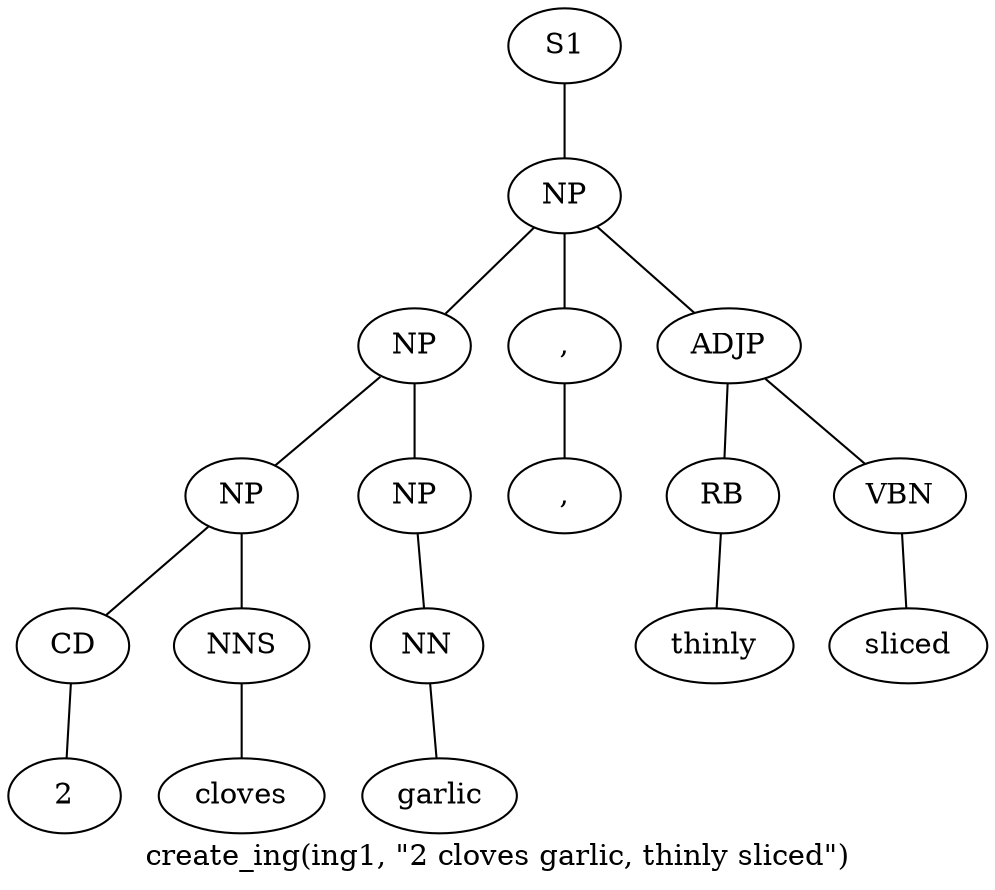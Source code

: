 graph SyntaxGraph {
	label = "create_ing(ing1, \"2 cloves garlic, thinly sliced\")";
	Node0 [label="S1"];
	Node1 [label="NP"];
	Node2 [label="NP"];
	Node3 [label="NP"];
	Node4 [label="CD"];
	Node5 [label="2"];
	Node6 [label="NNS"];
	Node7 [label="cloves"];
	Node8 [label="NP"];
	Node9 [label="NN"];
	Node10 [label="garlic"];
	Node11 [label=","];
	Node12 [label=","];
	Node13 [label="ADJP"];
	Node14 [label="RB"];
	Node15 [label="thinly"];
	Node16 [label="VBN"];
	Node17 [label="sliced"];

	Node0 -- Node1;
	Node1 -- Node2;
	Node1 -- Node11;
	Node1 -- Node13;
	Node2 -- Node3;
	Node2 -- Node8;
	Node3 -- Node4;
	Node3 -- Node6;
	Node4 -- Node5;
	Node6 -- Node7;
	Node8 -- Node9;
	Node9 -- Node10;
	Node11 -- Node12;
	Node13 -- Node14;
	Node13 -- Node16;
	Node14 -- Node15;
	Node16 -- Node17;
}